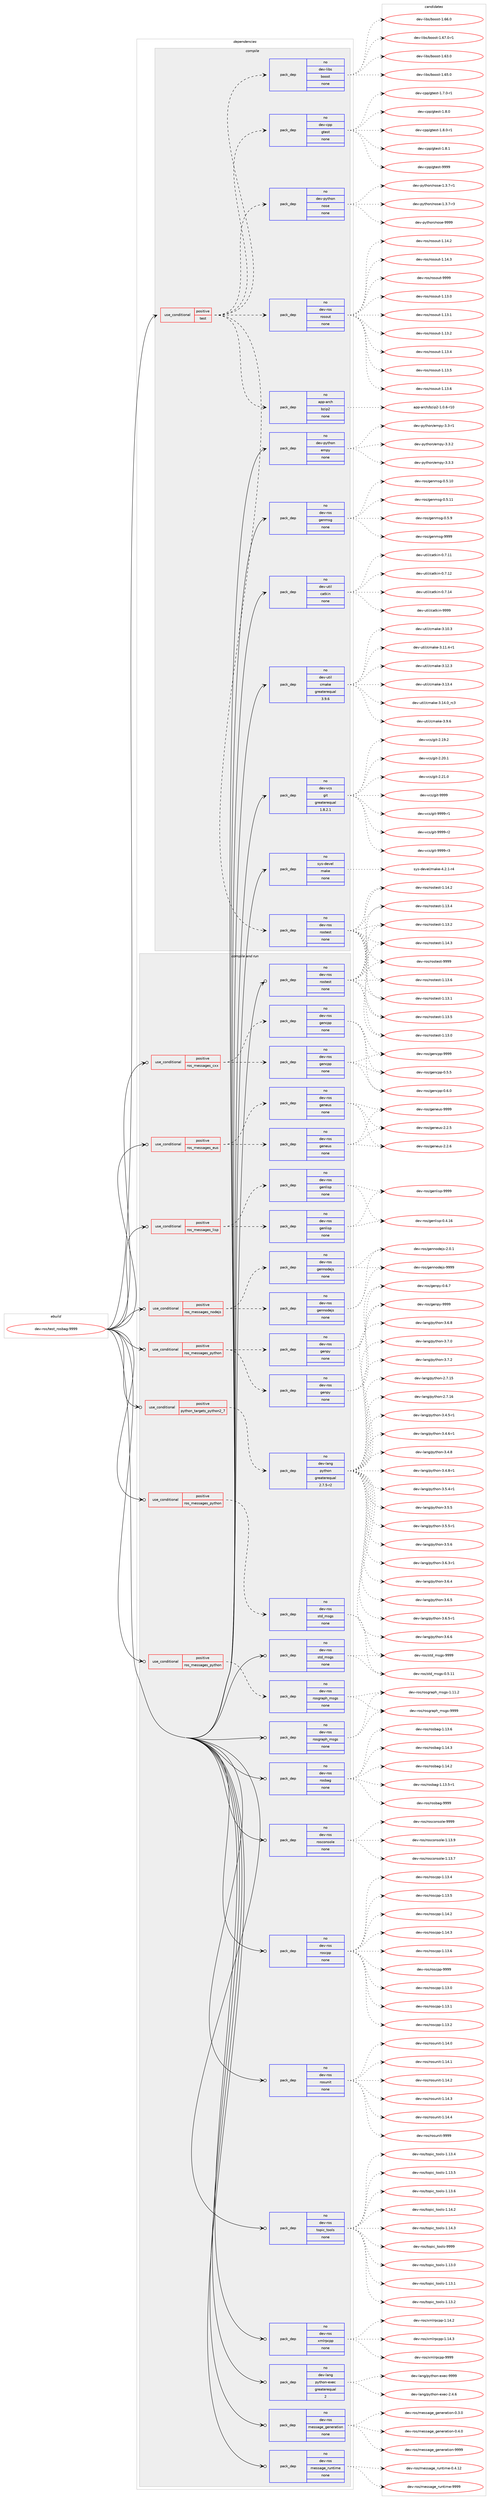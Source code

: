 digraph prolog {

# *************
# Graph options
# *************

newrank=true;
concentrate=true;
compound=true;
graph [rankdir=LR,fontname=Helvetica,fontsize=10,ranksep=1.5];#, ranksep=2.5, nodesep=0.2];
edge  [arrowhead=vee];
node  [fontname=Helvetica,fontsize=10];

# **********
# The ebuild
# **********

subgraph cluster_leftcol {
color=gray;
rank=same;
label=<<i>ebuild</i>>;
id [label="dev-ros/test_rosbag-9999", color=red, width=4, href="../dev-ros/test_rosbag-9999.svg"];
}

# ****************
# The dependencies
# ****************

subgraph cluster_midcol {
color=gray;
label=<<i>dependencies</i>>;
subgraph cluster_compile {
fillcolor="#eeeeee";
style=filled;
label=<<i>compile</i>>;
subgraph cond390957 {
dependency1472485 [label=<<TABLE BORDER="0" CELLBORDER="1" CELLSPACING="0" CELLPADDING="4"><TR><TD ROWSPAN="3" CELLPADDING="10">use_conditional</TD></TR><TR><TD>positive</TD></TR><TR><TD>test</TD></TR></TABLE>>, shape=none, color=red];
subgraph pack1058138 {
dependency1472486 [label=<<TABLE BORDER="0" CELLBORDER="1" CELLSPACING="0" CELLPADDING="4" WIDTH="220"><TR><TD ROWSPAN="6" CELLPADDING="30">pack_dep</TD></TR><TR><TD WIDTH="110">no</TD></TR><TR><TD>dev-libs</TD></TR><TR><TD>boost</TD></TR><TR><TD>none</TD></TR><TR><TD></TD></TR></TABLE>>, shape=none, color=blue];
}
dependency1472485:e -> dependency1472486:w [weight=20,style="dashed",arrowhead="vee"];
subgraph pack1058139 {
dependency1472487 [label=<<TABLE BORDER="0" CELLBORDER="1" CELLSPACING="0" CELLPADDING="4" WIDTH="220"><TR><TD ROWSPAN="6" CELLPADDING="30">pack_dep</TD></TR><TR><TD WIDTH="110">no</TD></TR><TR><TD>app-arch</TD></TR><TR><TD>bzip2</TD></TR><TR><TD>none</TD></TR><TR><TD></TD></TR></TABLE>>, shape=none, color=blue];
}
dependency1472485:e -> dependency1472487:w [weight=20,style="dashed",arrowhead="vee"];
subgraph pack1058140 {
dependency1472488 [label=<<TABLE BORDER="0" CELLBORDER="1" CELLSPACING="0" CELLPADDING="4" WIDTH="220"><TR><TD ROWSPAN="6" CELLPADDING="30">pack_dep</TD></TR><TR><TD WIDTH="110">no</TD></TR><TR><TD>dev-ros</TD></TR><TR><TD>rosout</TD></TR><TR><TD>none</TD></TR><TR><TD></TD></TR></TABLE>>, shape=none, color=blue];
}
dependency1472485:e -> dependency1472488:w [weight=20,style="dashed",arrowhead="vee"];
subgraph pack1058141 {
dependency1472489 [label=<<TABLE BORDER="0" CELLBORDER="1" CELLSPACING="0" CELLPADDING="4" WIDTH="220"><TR><TD ROWSPAN="6" CELLPADDING="30">pack_dep</TD></TR><TR><TD WIDTH="110">no</TD></TR><TR><TD>dev-python</TD></TR><TR><TD>nose</TD></TR><TR><TD>none</TD></TR><TR><TD></TD></TR></TABLE>>, shape=none, color=blue];
}
dependency1472485:e -> dependency1472489:w [weight=20,style="dashed",arrowhead="vee"];
subgraph pack1058142 {
dependency1472490 [label=<<TABLE BORDER="0" CELLBORDER="1" CELLSPACING="0" CELLPADDING="4" WIDTH="220"><TR><TD ROWSPAN="6" CELLPADDING="30">pack_dep</TD></TR><TR><TD WIDTH="110">no</TD></TR><TR><TD>dev-ros</TD></TR><TR><TD>rostest</TD></TR><TR><TD>none</TD></TR><TR><TD></TD></TR></TABLE>>, shape=none, color=blue];
}
dependency1472485:e -> dependency1472490:w [weight=20,style="dashed",arrowhead="vee"];
subgraph pack1058143 {
dependency1472491 [label=<<TABLE BORDER="0" CELLBORDER="1" CELLSPACING="0" CELLPADDING="4" WIDTH="220"><TR><TD ROWSPAN="6" CELLPADDING="30">pack_dep</TD></TR><TR><TD WIDTH="110">no</TD></TR><TR><TD>dev-cpp</TD></TR><TR><TD>gtest</TD></TR><TR><TD>none</TD></TR><TR><TD></TD></TR></TABLE>>, shape=none, color=blue];
}
dependency1472485:e -> dependency1472491:w [weight=20,style="dashed",arrowhead="vee"];
}
id:e -> dependency1472485:w [weight=20,style="solid",arrowhead="vee"];
subgraph pack1058144 {
dependency1472492 [label=<<TABLE BORDER="0" CELLBORDER="1" CELLSPACING="0" CELLPADDING="4" WIDTH="220"><TR><TD ROWSPAN="6" CELLPADDING="30">pack_dep</TD></TR><TR><TD WIDTH="110">no</TD></TR><TR><TD>dev-python</TD></TR><TR><TD>empy</TD></TR><TR><TD>none</TD></TR><TR><TD></TD></TR></TABLE>>, shape=none, color=blue];
}
id:e -> dependency1472492:w [weight=20,style="solid",arrowhead="vee"];
subgraph pack1058145 {
dependency1472493 [label=<<TABLE BORDER="0" CELLBORDER="1" CELLSPACING="0" CELLPADDING="4" WIDTH="220"><TR><TD ROWSPAN="6" CELLPADDING="30">pack_dep</TD></TR><TR><TD WIDTH="110">no</TD></TR><TR><TD>dev-ros</TD></TR><TR><TD>genmsg</TD></TR><TR><TD>none</TD></TR><TR><TD></TD></TR></TABLE>>, shape=none, color=blue];
}
id:e -> dependency1472493:w [weight=20,style="solid",arrowhead="vee"];
subgraph pack1058146 {
dependency1472494 [label=<<TABLE BORDER="0" CELLBORDER="1" CELLSPACING="0" CELLPADDING="4" WIDTH="220"><TR><TD ROWSPAN="6" CELLPADDING="30">pack_dep</TD></TR><TR><TD WIDTH="110">no</TD></TR><TR><TD>dev-util</TD></TR><TR><TD>catkin</TD></TR><TR><TD>none</TD></TR><TR><TD></TD></TR></TABLE>>, shape=none, color=blue];
}
id:e -> dependency1472494:w [weight=20,style="solid",arrowhead="vee"];
subgraph pack1058147 {
dependency1472495 [label=<<TABLE BORDER="0" CELLBORDER="1" CELLSPACING="0" CELLPADDING="4" WIDTH="220"><TR><TD ROWSPAN="6" CELLPADDING="30">pack_dep</TD></TR><TR><TD WIDTH="110">no</TD></TR><TR><TD>dev-util</TD></TR><TR><TD>cmake</TD></TR><TR><TD>greaterequal</TD></TR><TR><TD>3.9.6</TD></TR></TABLE>>, shape=none, color=blue];
}
id:e -> dependency1472495:w [weight=20,style="solid",arrowhead="vee"];
subgraph pack1058148 {
dependency1472496 [label=<<TABLE BORDER="0" CELLBORDER="1" CELLSPACING="0" CELLPADDING="4" WIDTH="220"><TR><TD ROWSPAN="6" CELLPADDING="30">pack_dep</TD></TR><TR><TD WIDTH="110">no</TD></TR><TR><TD>dev-vcs</TD></TR><TR><TD>git</TD></TR><TR><TD>greaterequal</TD></TR><TR><TD>1.8.2.1</TD></TR></TABLE>>, shape=none, color=blue];
}
id:e -> dependency1472496:w [weight=20,style="solid",arrowhead="vee"];
subgraph pack1058149 {
dependency1472497 [label=<<TABLE BORDER="0" CELLBORDER="1" CELLSPACING="0" CELLPADDING="4" WIDTH="220"><TR><TD ROWSPAN="6" CELLPADDING="30">pack_dep</TD></TR><TR><TD WIDTH="110">no</TD></TR><TR><TD>sys-devel</TD></TR><TR><TD>make</TD></TR><TR><TD>none</TD></TR><TR><TD></TD></TR></TABLE>>, shape=none, color=blue];
}
id:e -> dependency1472497:w [weight=20,style="solid",arrowhead="vee"];
}
subgraph cluster_compileandrun {
fillcolor="#eeeeee";
style=filled;
label=<<i>compile and run</i>>;
subgraph cond390958 {
dependency1472498 [label=<<TABLE BORDER="0" CELLBORDER="1" CELLSPACING="0" CELLPADDING="4"><TR><TD ROWSPAN="3" CELLPADDING="10">use_conditional</TD></TR><TR><TD>positive</TD></TR><TR><TD>python_targets_python2_7</TD></TR></TABLE>>, shape=none, color=red];
subgraph pack1058150 {
dependency1472499 [label=<<TABLE BORDER="0" CELLBORDER="1" CELLSPACING="0" CELLPADDING="4" WIDTH="220"><TR><TD ROWSPAN="6" CELLPADDING="30">pack_dep</TD></TR><TR><TD WIDTH="110">no</TD></TR><TR><TD>dev-lang</TD></TR><TR><TD>python</TD></TR><TR><TD>greaterequal</TD></TR><TR><TD>2.7.5-r2</TD></TR></TABLE>>, shape=none, color=blue];
}
dependency1472498:e -> dependency1472499:w [weight=20,style="dashed",arrowhead="vee"];
}
id:e -> dependency1472498:w [weight=20,style="solid",arrowhead="odotvee"];
subgraph cond390959 {
dependency1472500 [label=<<TABLE BORDER="0" CELLBORDER="1" CELLSPACING="0" CELLPADDING="4"><TR><TD ROWSPAN="3" CELLPADDING="10">use_conditional</TD></TR><TR><TD>positive</TD></TR><TR><TD>ros_messages_cxx</TD></TR></TABLE>>, shape=none, color=red];
subgraph pack1058151 {
dependency1472501 [label=<<TABLE BORDER="0" CELLBORDER="1" CELLSPACING="0" CELLPADDING="4" WIDTH="220"><TR><TD ROWSPAN="6" CELLPADDING="30">pack_dep</TD></TR><TR><TD WIDTH="110">no</TD></TR><TR><TD>dev-ros</TD></TR><TR><TD>gencpp</TD></TR><TR><TD>none</TD></TR><TR><TD></TD></TR></TABLE>>, shape=none, color=blue];
}
dependency1472500:e -> dependency1472501:w [weight=20,style="dashed",arrowhead="vee"];
subgraph pack1058152 {
dependency1472502 [label=<<TABLE BORDER="0" CELLBORDER="1" CELLSPACING="0" CELLPADDING="4" WIDTH="220"><TR><TD ROWSPAN="6" CELLPADDING="30">pack_dep</TD></TR><TR><TD WIDTH="110">no</TD></TR><TR><TD>dev-ros</TD></TR><TR><TD>gencpp</TD></TR><TR><TD>none</TD></TR><TR><TD></TD></TR></TABLE>>, shape=none, color=blue];
}
dependency1472500:e -> dependency1472502:w [weight=20,style="dashed",arrowhead="vee"];
}
id:e -> dependency1472500:w [weight=20,style="solid",arrowhead="odotvee"];
subgraph cond390960 {
dependency1472503 [label=<<TABLE BORDER="0" CELLBORDER="1" CELLSPACING="0" CELLPADDING="4"><TR><TD ROWSPAN="3" CELLPADDING="10">use_conditional</TD></TR><TR><TD>positive</TD></TR><TR><TD>ros_messages_eus</TD></TR></TABLE>>, shape=none, color=red];
subgraph pack1058153 {
dependency1472504 [label=<<TABLE BORDER="0" CELLBORDER="1" CELLSPACING="0" CELLPADDING="4" WIDTH="220"><TR><TD ROWSPAN="6" CELLPADDING="30">pack_dep</TD></TR><TR><TD WIDTH="110">no</TD></TR><TR><TD>dev-ros</TD></TR><TR><TD>geneus</TD></TR><TR><TD>none</TD></TR><TR><TD></TD></TR></TABLE>>, shape=none, color=blue];
}
dependency1472503:e -> dependency1472504:w [weight=20,style="dashed",arrowhead="vee"];
subgraph pack1058154 {
dependency1472505 [label=<<TABLE BORDER="0" CELLBORDER="1" CELLSPACING="0" CELLPADDING="4" WIDTH="220"><TR><TD ROWSPAN="6" CELLPADDING="30">pack_dep</TD></TR><TR><TD WIDTH="110">no</TD></TR><TR><TD>dev-ros</TD></TR><TR><TD>geneus</TD></TR><TR><TD>none</TD></TR><TR><TD></TD></TR></TABLE>>, shape=none, color=blue];
}
dependency1472503:e -> dependency1472505:w [weight=20,style="dashed",arrowhead="vee"];
}
id:e -> dependency1472503:w [weight=20,style="solid",arrowhead="odotvee"];
subgraph cond390961 {
dependency1472506 [label=<<TABLE BORDER="0" CELLBORDER="1" CELLSPACING="0" CELLPADDING="4"><TR><TD ROWSPAN="3" CELLPADDING="10">use_conditional</TD></TR><TR><TD>positive</TD></TR><TR><TD>ros_messages_lisp</TD></TR></TABLE>>, shape=none, color=red];
subgraph pack1058155 {
dependency1472507 [label=<<TABLE BORDER="0" CELLBORDER="1" CELLSPACING="0" CELLPADDING="4" WIDTH="220"><TR><TD ROWSPAN="6" CELLPADDING="30">pack_dep</TD></TR><TR><TD WIDTH="110">no</TD></TR><TR><TD>dev-ros</TD></TR><TR><TD>genlisp</TD></TR><TR><TD>none</TD></TR><TR><TD></TD></TR></TABLE>>, shape=none, color=blue];
}
dependency1472506:e -> dependency1472507:w [weight=20,style="dashed",arrowhead="vee"];
subgraph pack1058156 {
dependency1472508 [label=<<TABLE BORDER="0" CELLBORDER="1" CELLSPACING="0" CELLPADDING="4" WIDTH="220"><TR><TD ROWSPAN="6" CELLPADDING="30">pack_dep</TD></TR><TR><TD WIDTH="110">no</TD></TR><TR><TD>dev-ros</TD></TR><TR><TD>genlisp</TD></TR><TR><TD>none</TD></TR><TR><TD></TD></TR></TABLE>>, shape=none, color=blue];
}
dependency1472506:e -> dependency1472508:w [weight=20,style="dashed",arrowhead="vee"];
}
id:e -> dependency1472506:w [weight=20,style="solid",arrowhead="odotvee"];
subgraph cond390962 {
dependency1472509 [label=<<TABLE BORDER="0" CELLBORDER="1" CELLSPACING="0" CELLPADDING="4"><TR><TD ROWSPAN="3" CELLPADDING="10">use_conditional</TD></TR><TR><TD>positive</TD></TR><TR><TD>ros_messages_nodejs</TD></TR></TABLE>>, shape=none, color=red];
subgraph pack1058157 {
dependency1472510 [label=<<TABLE BORDER="0" CELLBORDER="1" CELLSPACING="0" CELLPADDING="4" WIDTH="220"><TR><TD ROWSPAN="6" CELLPADDING="30">pack_dep</TD></TR><TR><TD WIDTH="110">no</TD></TR><TR><TD>dev-ros</TD></TR><TR><TD>gennodejs</TD></TR><TR><TD>none</TD></TR><TR><TD></TD></TR></TABLE>>, shape=none, color=blue];
}
dependency1472509:e -> dependency1472510:w [weight=20,style="dashed",arrowhead="vee"];
subgraph pack1058158 {
dependency1472511 [label=<<TABLE BORDER="0" CELLBORDER="1" CELLSPACING="0" CELLPADDING="4" WIDTH="220"><TR><TD ROWSPAN="6" CELLPADDING="30">pack_dep</TD></TR><TR><TD WIDTH="110">no</TD></TR><TR><TD>dev-ros</TD></TR><TR><TD>gennodejs</TD></TR><TR><TD>none</TD></TR><TR><TD></TD></TR></TABLE>>, shape=none, color=blue];
}
dependency1472509:e -> dependency1472511:w [weight=20,style="dashed",arrowhead="vee"];
}
id:e -> dependency1472509:w [weight=20,style="solid",arrowhead="odotvee"];
subgraph cond390963 {
dependency1472512 [label=<<TABLE BORDER="0" CELLBORDER="1" CELLSPACING="0" CELLPADDING="4"><TR><TD ROWSPAN="3" CELLPADDING="10">use_conditional</TD></TR><TR><TD>positive</TD></TR><TR><TD>ros_messages_python</TD></TR></TABLE>>, shape=none, color=red];
subgraph pack1058159 {
dependency1472513 [label=<<TABLE BORDER="0" CELLBORDER="1" CELLSPACING="0" CELLPADDING="4" WIDTH="220"><TR><TD ROWSPAN="6" CELLPADDING="30">pack_dep</TD></TR><TR><TD WIDTH="110">no</TD></TR><TR><TD>dev-ros</TD></TR><TR><TD>genpy</TD></TR><TR><TD>none</TD></TR><TR><TD></TD></TR></TABLE>>, shape=none, color=blue];
}
dependency1472512:e -> dependency1472513:w [weight=20,style="dashed",arrowhead="vee"];
subgraph pack1058160 {
dependency1472514 [label=<<TABLE BORDER="0" CELLBORDER="1" CELLSPACING="0" CELLPADDING="4" WIDTH="220"><TR><TD ROWSPAN="6" CELLPADDING="30">pack_dep</TD></TR><TR><TD WIDTH="110">no</TD></TR><TR><TD>dev-ros</TD></TR><TR><TD>genpy</TD></TR><TR><TD>none</TD></TR><TR><TD></TD></TR></TABLE>>, shape=none, color=blue];
}
dependency1472512:e -> dependency1472514:w [weight=20,style="dashed",arrowhead="vee"];
}
id:e -> dependency1472512:w [weight=20,style="solid",arrowhead="odotvee"];
subgraph cond390964 {
dependency1472515 [label=<<TABLE BORDER="0" CELLBORDER="1" CELLSPACING="0" CELLPADDING="4"><TR><TD ROWSPAN="3" CELLPADDING="10">use_conditional</TD></TR><TR><TD>positive</TD></TR><TR><TD>ros_messages_python</TD></TR></TABLE>>, shape=none, color=red];
subgraph pack1058161 {
dependency1472516 [label=<<TABLE BORDER="0" CELLBORDER="1" CELLSPACING="0" CELLPADDING="4" WIDTH="220"><TR><TD ROWSPAN="6" CELLPADDING="30">pack_dep</TD></TR><TR><TD WIDTH="110">no</TD></TR><TR><TD>dev-ros</TD></TR><TR><TD>rosgraph_msgs</TD></TR><TR><TD>none</TD></TR><TR><TD></TD></TR></TABLE>>, shape=none, color=blue];
}
dependency1472515:e -> dependency1472516:w [weight=20,style="dashed",arrowhead="vee"];
}
id:e -> dependency1472515:w [weight=20,style="solid",arrowhead="odotvee"];
subgraph cond390965 {
dependency1472517 [label=<<TABLE BORDER="0" CELLBORDER="1" CELLSPACING="0" CELLPADDING="4"><TR><TD ROWSPAN="3" CELLPADDING="10">use_conditional</TD></TR><TR><TD>positive</TD></TR><TR><TD>ros_messages_python</TD></TR></TABLE>>, shape=none, color=red];
subgraph pack1058162 {
dependency1472518 [label=<<TABLE BORDER="0" CELLBORDER="1" CELLSPACING="0" CELLPADDING="4" WIDTH="220"><TR><TD ROWSPAN="6" CELLPADDING="30">pack_dep</TD></TR><TR><TD WIDTH="110">no</TD></TR><TR><TD>dev-ros</TD></TR><TR><TD>std_msgs</TD></TR><TR><TD>none</TD></TR><TR><TD></TD></TR></TABLE>>, shape=none, color=blue];
}
dependency1472517:e -> dependency1472518:w [weight=20,style="dashed",arrowhead="vee"];
}
id:e -> dependency1472517:w [weight=20,style="solid",arrowhead="odotvee"];
subgraph pack1058163 {
dependency1472519 [label=<<TABLE BORDER="0" CELLBORDER="1" CELLSPACING="0" CELLPADDING="4" WIDTH="220"><TR><TD ROWSPAN="6" CELLPADDING="30">pack_dep</TD></TR><TR><TD WIDTH="110">no</TD></TR><TR><TD>dev-lang</TD></TR><TR><TD>python-exec</TD></TR><TR><TD>greaterequal</TD></TR><TR><TD>2</TD></TR></TABLE>>, shape=none, color=blue];
}
id:e -> dependency1472519:w [weight=20,style="solid",arrowhead="odotvee"];
subgraph pack1058164 {
dependency1472520 [label=<<TABLE BORDER="0" CELLBORDER="1" CELLSPACING="0" CELLPADDING="4" WIDTH="220"><TR><TD ROWSPAN="6" CELLPADDING="30">pack_dep</TD></TR><TR><TD WIDTH="110">no</TD></TR><TR><TD>dev-ros</TD></TR><TR><TD>message_generation</TD></TR><TR><TD>none</TD></TR><TR><TD></TD></TR></TABLE>>, shape=none, color=blue];
}
id:e -> dependency1472520:w [weight=20,style="solid",arrowhead="odotvee"];
subgraph pack1058165 {
dependency1472521 [label=<<TABLE BORDER="0" CELLBORDER="1" CELLSPACING="0" CELLPADDING="4" WIDTH="220"><TR><TD ROWSPAN="6" CELLPADDING="30">pack_dep</TD></TR><TR><TD WIDTH="110">no</TD></TR><TR><TD>dev-ros</TD></TR><TR><TD>message_runtime</TD></TR><TR><TD>none</TD></TR><TR><TD></TD></TR></TABLE>>, shape=none, color=blue];
}
id:e -> dependency1472521:w [weight=20,style="solid",arrowhead="odotvee"];
subgraph pack1058166 {
dependency1472522 [label=<<TABLE BORDER="0" CELLBORDER="1" CELLSPACING="0" CELLPADDING="4" WIDTH="220"><TR><TD ROWSPAN="6" CELLPADDING="30">pack_dep</TD></TR><TR><TD WIDTH="110">no</TD></TR><TR><TD>dev-ros</TD></TR><TR><TD>rosbag</TD></TR><TR><TD>none</TD></TR><TR><TD></TD></TR></TABLE>>, shape=none, color=blue];
}
id:e -> dependency1472522:w [weight=20,style="solid",arrowhead="odotvee"];
subgraph pack1058167 {
dependency1472523 [label=<<TABLE BORDER="0" CELLBORDER="1" CELLSPACING="0" CELLPADDING="4" WIDTH="220"><TR><TD ROWSPAN="6" CELLPADDING="30">pack_dep</TD></TR><TR><TD WIDTH="110">no</TD></TR><TR><TD>dev-ros</TD></TR><TR><TD>rosconsole</TD></TR><TR><TD>none</TD></TR><TR><TD></TD></TR></TABLE>>, shape=none, color=blue];
}
id:e -> dependency1472523:w [weight=20,style="solid",arrowhead="odotvee"];
subgraph pack1058168 {
dependency1472524 [label=<<TABLE BORDER="0" CELLBORDER="1" CELLSPACING="0" CELLPADDING="4" WIDTH="220"><TR><TD ROWSPAN="6" CELLPADDING="30">pack_dep</TD></TR><TR><TD WIDTH="110">no</TD></TR><TR><TD>dev-ros</TD></TR><TR><TD>roscpp</TD></TR><TR><TD>none</TD></TR><TR><TD></TD></TR></TABLE>>, shape=none, color=blue];
}
id:e -> dependency1472524:w [weight=20,style="solid",arrowhead="odotvee"];
subgraph pack1058169 {
dependency1472525 [label=<<TABLE BORDER="0" CELLBORDER="1" CELLSPACING="0" CELLPADDING="4" WIDTH="220"><TR><TD ROWSPAN="6" CELLPADDING="30">pack_dep</TD></TR><TR><TD WIDTH="110">no</TD></TR><TR><TD>dev-ros</TD></TR><TR><TD>rosgraph_msgs</TD></TR><TR><TD>none</TD></TR><TR><TD></TD></TR></TABLE>>, shape=none, color=blue];
}
id:e -> dependency1472525:w [weight=20,style="solid",arrowhead="odotvee"];
subgraph pack1058170 {
dependency1472526 [label=<<TABLE BORDER="0" CELLBORDER="1" CELLSPACING="0" CELLPADDING="4" WIDTH="220"><TR><TD ROWSPAN="6" CELLPADDING="30">pack_dep</TD></TR><TR><TD WIDTH="110">no</TD></TR><TR><TD>dev-ros</TD></TR><TR><TD>rostest</TD></TR><TR><TD>none</TD></TR><TR><TD></TD></TR></TABLE>>, shape=none, color=blue];
}
id:e -> dependency1472526:w [weight=20,style="solid",arrowhead="odotvee"];
subgraph pack1058171 {
dependency1472527 [label=<<TABLE BORDER="0" CELLBORDER="1" CELLSPACING="0" CELLPADDING="4" WIDTH="220"><TR><TD ROWSPAN="6" CELLPADDING="30">pack_dep</TD></TR><TR><TD WIDTH="110">no</TD></TR><TR><TD>dev-ros</TD></TR><TR><TD>rosunit</TD></TR><TR><TD>none</TD></TR><TR><TD></TD></TR></TABLE>>, shape=none, color=blue];
}
id:e -> dependency1472527:w [weight=20,style="solid",arrowhead="odotvee"];
subgraph pack1058172 {
dependency1472528 [label=<<TABLE BORDER="0" CELLBORDER="1" CELLSPACING="0" CELLPADDING="4" WIDTH="220"><TR><TD ROWSPAN="6" CELLPADDING="30">pack_dep</TD></TR><TR><TD WIDTH="110">no</TD></TR><TR><TD>dev-ros</TD></TR><TR><TD>std_msgs</TD></TR><TR><TD>none</TD></TR><TR><TD></TD></TR></TABLE>>, shape=none, color=blue];
}
id:e -> dependency1472528:w [weight=20,style="solid",arrowhead="odotvee"];
subgraph pack1058173 {
dependency1472529 [label=<<TABLE BORDER="0" CELLBORDER="1" CELLSPACING="0" CELLPADDING="4" WIDTH="220"><TR><TD ROWSPAN="6" CELLPADDING="30">pack_dep</TD></TR><TR><TD WIDTH="110">no</TD></TR><TR><TD>dev-ros</TD></TR><TR><TD>topic_tools</TD></TR><TR><TD>none</TD></TR><TR><TD></TD></TR></TABLE>>, shape=none, color=blue];
}
id:e -> dependency1472529:w [weight=20,style="solid",arrowhead="odotvee"];
subgraph pack1058174 {
dependency1472530 [label=<<TABLE BORDER="0" CELLBORDER="1" CELLSPACING="0" CELLPADDING="4" WIDTH="220"><TR><TD ROWSPAN="6" CELLPADDING="30">pack_dep</TD></TR><TR><TD WIDTH="110">no</TD></TR><TR><TD>dev-ros</TD></TR><TR><TD>xmlrpcpp</TD></TR><TR><TD>none</TD></TR><TR><TD></TD></TR></TABLE>>, shape=none, color=blue];
}
id:e -> dependency1472530:w [weight=20,style="solid",arrowhead="odotvee"];
}
subgraph cluster_run {
fillcolor="#eeeeee";
style=filled;
label=<<i>run</i>>;
}
}

# **************
# The candidates
# **************

subgraph cluster_choices {
rank=same;
color=gray;
label=<<i>candidates</i>>;

subgraph choice1058138 {
color=black;
nodesep=1;
choice1001011184510810598115479811111111511645494654514648 [label="dev-libs/boost-1.63.0", color=red, width=4,href="../dev-libs/boost-1.63.0.svg"];
choice1001011184510810598115479811111111511645494654534648 [label="dev-libs/boost-1.65.0", color=red, width=4,href="../dev-libs/boost-1.65.0.svg"];
choice1001011184510810598115479811111111511645494654544648 [label="dev-libs/boost-1.66.0", color=red, width=4,href="../dev-libs/boost-1.66.0.svg"];
choice10010111845108105981154798111111115116454946545546484511449 [label="dev-libs/boost-1.67.0-r1", color=red, width=4,href="../dev-libs/boost-1.67.0-r1.svg"];
dependency1472486:e -> choice1001011184510810598115479811111111511645494654514648:w [style=dotted,weight="100"];
dependency1472486:e -> choice1001011184510810598115479811111111511645494654534648:w [style=dotted,weight="100"];
dependency1472486:e -> choice1001011184510810598115479811111111511645494654544648:w [style=dotted,weight="100"];
dependency1472486:e -> choice10010111845108105981154798111111115116454946545546484511449:w [style=dotted,weight="100"];
}
subgraph choice1058139 {
color=black;
nodesep=1;
choice97112112459711499104479812210511250454946484654451144948 [label="app-arch/bzip2-1.0.6-r10", color=red, width=4,href="../app-arch/bzip2-1.0.6-r10.svg"];
dependency1472487:e -> choice97112112459711499104479812210511250454946484654451144948:w [style=dotted,weight="100"];
}
subgraph choice1058140 {
color=black;
nodesep=1;
choice100101118451141111154711411111511111711645494649514648 [label="dev-ros/rosout-1.13.0", color=red, width=4,href="../dev-ros/rosout-1.13.0.svg"];
choice100101118451141111154711411111511111711645494649514649 [label="dev-ros/rosout-1.13.1", color=red, width=4,href="../dev-ros/rosout-1.13.1.svg"];
choice100101118451141111154711411111511111711645494649514650 [label="dev-ros/rosout-1.13.2", color=red, width=4,href="../dev-ros/rosout-1.13.2.svg"];
choice100101118451141111154711411111511111711645494649514652 [label="dev-ros/rosout-1.13.4", color=red, width=4,href="../dev-ros/rosout-1.13.4.svg"];
choice100101118451141111154711411111511111711645494649514653 [label="dev-ros/rosout-1.13.5", color=red, width=4,href="../dev-ros/rosout-1.13.5.svg"];
choice100101118451141111154711411111511111711645494649514654 [label="dev-ros/rosout-1.13.6", color=red, width=4,href="../dev-ros/rosout-1.13.6.svg"];
choice100101118451141111154711411111511111711645494649524650 [label="dev-ros/rosout-1.14.2", color=red, width=4,href="../dev-ros/rosout-1.14.2.svg"];
choice100101118451141111154711411111511111711645494649524651 [label="dev-ros/rosout-1.14.3", color=red, width=4,href="../dev-ros/rosout-1.14.3.svg"];
choice10010111845114111115471141111151111171164557575757 [label="dev-ros/rosout-9999", color=red, width=4,href="../dev-ros/rosout-9999.svg"];
dependency1472488:e -> choice100101118451141111154711411111511111711645494649514648:w [style=dotted,weight="100"];
dependency1472488:e -> choice100101118451141111154711411111511111711645494649514649:w [style=dotted,weight="100"];
dependency1472488:e -> choice100101118451141111154711411111511111711645494649514650:w [style=dotted,weight="100"];
dependency1472488:e -> choice100101118451141111154711411111511111711645494649514652:w [style=dotted,weight="100"];
dependency1472488:e -> choice100101118451141111154711411111511111711645494649514653:w [style=dotted,weight="100"];
dependency1472488:e -> choice100101118451141111154711411111511111711645494649514654:w [style=dotted,weight="100"];
dependency1472488:e -> choice100101118451141111154711411111511111711645494649524650:w [style=dotted,weight="100"];
dependency1472488:e -> choice100101118451141111154711411111511111711645494649524651:w [style=dotted,weight="100"];
dependency1472488:e -> choice10010111845114111115471141111151111171164557575757:w [style=dotted,weight="100"];
}
subgraph choice1058141 {
color=black;
nodesep=1;
choice10010111845112121116104111110471101111151014549465146554511449 [label="dev-python/nose-1.3.7-r1", color=red, width=4,href="../dev-python/nose-1.3.7-r1.svg"];
choice10010111845112121116104111110471101111151014549465146554511451 [label="dev-python/nose-1.3.7-r3", color=red, width=4,href="../dev-python/nose-1.3.7-r3.svg"];
choice10010111845112121116104111110471101111151014557575757 [label="dev-python/nose-9999", color=red, width=4,href="../dev-python/nose-9999.svg"];
dependency1472489:e -> choice10010111845112121116104111110471101111151014549465146554511449:w [style=dotted,weight="100"];
dependency1472489:e -> choice10010111845112121116104111110471101111151014549465146554511451:w [style=dotted,weight="100"];
dependency1472489:e -> choice10010111845112121116104111110471101111151014557575757:w [style=dotted,weight="100"];
}
subgraph choice1058142 {
color=black;
nodesep=1;
choice100101118451141111154711411111511610111511645494649514648 [label="dev-ros/rostest-1.13.0", color=red, width=4,href="../dev-ros/rostest-1.13.0.svg"];
choice100101118451141111154711411111511610111511645494649514649 [label="dev-ros/rostest-1.13.1", color=red, width=4,href="../dev-ros/rostest-1.13.1.svg"];
choice100101118451141111154711411111511610111511645494649514650 [label="dev-ros/rostest-1.13.2", color=red, width=4,href="../dev-ros/rostest-1.13.2.svg"];
choice100101118451141111154711411111511610111511645494649514652 [label="dev-ros/rostest-1.13.4", color=red, width=4,href="../dev-ros/rostest-1.13.4.svg"];
choice100101118451141111154711411111511610111511645494649514653 [label="dev-ros/rostest-1.13.5", color=red, width=4,href="../dev-ros/rostest-1.13.5.svg"];
choice100101118451141111154711411111511610111511645494649514654 [label="dev-ros/rostest-1.13.6", color=red, width=4,href="../dev-ros/rostest-1.13.6.svg"];
choice100101118451141111154711411111511610111511645494649524650 [label="dev-ros/rostest-1.14.2", color=red, width=4,href="../dev-ros/rostest-1.14.2.svg"];
choice100101118451141111154711411111511610111511645494649524651 [label="dev-ros/rostest-1.14.3", color=red, width=4,href="../dev-ros/rostest-1.14.3.svg"];
choice10010111845114111115471141111151161011151164557575757 [label="dev-ros/rostest-9999", color=red, width=4,href="../dev-ros/rostest-9999.svg"];
dependency1472490:e -> choice100101118451141111154711411111511610111511645494649514648:w [style=dotted,weight="100"];
dependency1472490:e -> choice100101118451141111154711411111511610111511645494649514649:w [style=dotted,weight="100"];
dependency1472490:e -> choice100101118451141111154711411111511610111511645494649514650:w [style=dotted,weight="100"];
dependency1472490:e -> choice100101118451141111154711411111511610111511645494649514652:w [style=dotted,weight="100"];
dependency1472490:e -> choice100101118451141111154711411111511610111511645494649514653:w [style=dotted,weight="100"];
dependency1472490:e -> choice100101118451141111154711411111511610111511645494649514654:w [style=dotted,weight="100"];
dependency1472490:e -> choice100101118451141111154711411111511610111511645494649524650:w [style=dotted,weight="100"];
dependency1472490:e -> choice100101118451141111154711411111511610111511645494649524651:w [style=dotted,weight="100"];
dependency1472490:e -> choice10010111845114111115471141111151161011151164557575757:w [style=dotted,weight="100"];
}
subgraph choice1058143 {
color=black;
nodesep=1;
choice1001011184599112112471031161011151164549465546484511449 [label="dev-cpp/gtest-1.7.0-r1", color=red, width=4,href="../dev-cpp/gtest-1.7.0-r1.svg"];
choice100101118459911211247103116101115116454946564648 [label="dev-cpp/gtest-1.8.0", color=red, width=4,href="../dev-cpp/gtest-1.8.0.svg"];
choice1001011184599112112471031161011151164549465646484511449 [label="dev-cpp/gtest-1.8.0-r1", color=red, width=4,href="../dev-cpp/gtest-1.8.0-r1.svg"];
choice100101118459911211247103116101115116454946564649 [label="dev-cpp/gtest-1.8.1", color=red, width=4,href="../dev-cpp/gtest-1.8.1.svg"];
choice1001011184599112112471031161011151164557575757 [label="dev-cpp/gtest-9999", color=red, width=4,href="../dev-cpp/gtest-9999.svg"];
dependency1472491:e -> choice1001011184599112112471031161011151164549465546484511449:w [style=dotted,weight="100"];
dependency1472491:e -> choice100101118459911211247103116101115116454946564648:w [style=dotted,weight="100"];
dependency1472491:e -> choice1001011184599112112471031161011151164549465646484511449:w [style=dotted,weight="100"];
dependency1472491:e -> choice100101118459911211247103116101115116454946564649:w [style=dotted,weight="100"];
dependency1472491:e -> choice1001011184599112112471031161011151164557575757:w [style=dotted,weight="100"];
}
subgraph choice1058144 {
color=black;
nodesep=1;
choice1001011184511212111610411111047101109112121455146514511449 [label="dev-python/empy-3.3-r1", color=red, width=4,href="../dev-python/empy-3.3-r1.svg"];
choice1001011184511212111610411111047101109112121455146514650 [label="dev-python/empy-3.3.2", color=red, width=4,href="../dev-python/empy-3.3.2.svg"];
choice1001011184511212111610411111047101109112121455146514651 [label="dev-python/empy-3.3.3", color=red, width=4,href="../dev-python/empy-3.3.3.svg"];
dependency1472492:e -> choice1001011184511212111610411111047101109112121455146514511449:w [style=dotted,weight="100"];
dependency1472492:e -> choice1001011184511212111610411111047101109112121455146514650:w [style=dotted,weight="100"];
dependency1472492:e -> choice1001011184511212111610411111047101109112121455146514651:w [style=dotted,weight="100"];
}
subgraph choice1058145 {
color=black;
nodesep=1;
choice100101118451141111154710310111010911510345484653464948 [label="dev-ros/genmsg-0.5.10", color=red, width=4,href="../dev-ros/genmsg-0.5.10.svg"];
choice100101118451141111154710310111010911510345484653464949 [label="dev-ros/genmsg-0.5.11", color=red, width=4,href="../dev-ros/genmsg-0.5.11.svg"];
choice1001011184511411111547103101110109115103454846534657 [label="dev-ros/genmsg-0.5.9", color=red, width=4,href="../dev-ros/genmsg-0.5.9.svg"];
choice10010111845114111115471031011101091151034557575757 [label="dev-ros/genmsg-9999", color=red, width=4,href="../dev-ros/genmsg-9999.svg"];
dependency1472493:e -> choice100101118451141111154710310111010911510345484653464948:w [style=dotted,weight="100"];
dependency1472493:e -> choice100101118451141111154710310111010911510345484653464949:w [style=dotted,weight="100"];
dependency1472493:e -> choice1001011184511411111547103101110109115103454846534657:w [style=dotted,weight="100"];
dependency1472493:e -> choice10010111845114111115471031011101091151034557575757:w [style=dotted,weight="100"];
}
subgraph choice1058146 {
color=black;
nodesep=1;
choice1001011184511711610510847999711610710511045484655464949 [label="dev-util/catkin-0.7.11", color=red, width=4,href="../dev-util/catkin-0.7.11.svg"];
choice1001011184511711610510847999711610710511045484655464950 [label="dev-util/catkin-0.7.12", color=red, width=4,href="../dev-util/catkin-0.7.12.svg"];
choice1001011184511711610510847999711610710511045484655464952 [label="dev-util/catkin-0.7.14", color=red, width=4,href="../dev-util/catkin-0.7.14.svg"];
choice100101118451171161051084799971161071051104557575757 [label="dev-util/catkin-9999", color=red, width=4,href="../dev-util/catkin-9999.svg"];
dependency1472494:e -> choice1001011184511711610510847999711610710511045484655464949:w [style=dotted,weight="100"];
dependency1472494:e -> choice1001011184511711610510847999711610710511045484655464950:w [style=dotted,weight="100"];
dependency1472494:e -> choice1001011184511711610510847999711610710511045484655464952:w [style=dotted,weight="100"];
dependency1472494:e -> choice100101118451171161051084799971161071051104557575757:w [style=dotted,weight="100"];
}
subgraph choice1058147 {
color=black;
nodesep=1;
choice1001011184511711610510847991099710710145514649484651 [label="dev-util/cmake-3.10.3", color=red, width=4,href="../dev-util/cmake-3.10.3.svg"];
choice10010111845117116105108479910997107101455146494946524511449 [label="dev-util/cmake-3.11.4-r1", color=red, width=4,href="../dev-util/cmake-3.11.4-r1.svg"];
choice1001011184511711610510847991099710710145514649504651 [label="dev-util/cmake-3.12.3", color=red, width=4,href="../dev-util/cmake-3.12.3.svg"];
choice1001011184511711610510847991099710710145514649514652 [label="dev-util/cmake-3.13.4", color=red, width=4,href="../dev-util/cmake-3.13.4.svg"];
choice1001011184511711610510847991099710710145514649524648951149951 [label="dev-util/cmake-3.14.0_rc3", color=red, width=4,href="../dev-util/cmake-3.14.0_rc3.svg"];
choice10010111845117116105108479910997107101455146574654 [label="dev-util/cmake-3.9.6", color=red, width=4,href="../dev-util/cmake-3.9.6.svg"];
dependency1472495:e -> choice1001011184511711610510847991099710710145514649484651:w [style=dotted,weight="100"];
dependency1472495:e -> choice10010111845117116105108479910997107101455146494946524511449:w [style=dotted,weight="100"];
dependency1472495:e -> choice1001011184511711610510847991099710710145514649504651:w [style=dotted,weight="100"];
dependency1472495:e -> choice1001011184511711610510847991099710710145514649514652:w [style=dotted,weight="100"];
dependency1472495:e -> choice1001011184511711610510847991099710710145514649524648951149951:w [style=dotted,weight="100"];
dependency1472495:e -> choice10010111845117116105108479910997107101455146574654:w [style=dotted,weight="100"];
}
subgraph choice1058148 {
color=black;
nodesep=1;
choice10010111845118991154710310511645504649574650 [label="dev-vcs/git-2.19.2", color=red, width=4,href="../dev-vcs/git-2.19.2.svg"];
choice10010111845118991154710310511645504650484649 [label="dev-vcs/git-2.20.1", color=red, width=4,href="../dev-vcs/git-2.20.1.svg"];
choice10010111845118991154710310511645504650494648 [label="dev-vcs/git-2.21.0", color=red, width=4,href="../dev-vcs/git-2.21.0.svg"];
choice1001011184511899115471031051164557575757 [label="dev-vcs/git-9999", color=red, width=4,href="../dev-vcs/git-9999.svg"];
choice10010111845118991154710310511645575757574511449 [label="dev-vcs/git-9999-r1", color=red, width=4,href="../dev-vcs/git-9999-r1.svg"];
choice10010111845118991154710310511645575757574511450 [label="dev-vcs/git-9999-r2", color=red, width=4,href="../dev-vcs/git-9999-r2.svg"];
choice10010111845118991154710310511645575757574511451 [label="dev-vcs/git-9999-r3", color=red, width=4,href="../dev-vcs/git-9999-r3.svg"];
dependency1472496:e -> choice10010111845118991154710310511645504649574650:w [style=dotted,weight="100"];
dependency1472496:e -> choice10010111845118991154710310511645504650484649:w [style=dotted,weight="100"];
dependency1472496:e -> choice10010111845118991154710310511645504650494648:w [style=dotted,weight="100"];
dependency1472496:e -> choice1001011184511899115471031051164557575757:w [style=dotted,weight="100"];
dependency1472496:e -> choice10010111845118991154710310511645575757574511449:w [style=dotted,weight="100"];
dependency1472496:e -> choice10010111845118991154710310511645575757574511450:w [style=dotted,weight="100"];
dependency1472496:e -> choice10010111845118991154710310511645575757574511451:w [style=dotted,weight="100"];
}
subgraph choice1058149 {
color=black;
nodesep=1;
choice1151211154510010111810110847109971071014552465046494511452 [label="sys-devel/make-4.2.1-r4", color=red, width=4,href="../sys-devel/make-4.2.1-r4.svg"];
dependency1472497:e -> choice1151211154510010111810110847109971071014552465046494511452:w [style=dotted,weight="100"];
}
subgraph choice1058150 {
color=black;
nodesep=1;
choice10010111845108971101034711212111610411111045504655464953 [label="dev-lang/python-2.7.15", color=red, width=4,href="../dev-lang/python-2.7.15.svg"];
choice10010111845108971101034711212111610411111045504655464954 [label="dev-lang/python-2.7.16", color=red, width=4,href="../dev-lang/python-2.7.16.svg"];
choice1001011184510897110103471121211161041111104551465246534511449 [label="dev-lang/python-3.4.5-r1", color=red, width=4,href="../dev-lang/python-3.4.5-r1.svg"];
choice1001011184510897110103471121211161041111104551465246544511449 [label="dev-lang/python-3.4.6-r1", color=red, width=4,href="../dev-lang/python-3.4.6-r1.svg"];
choice100101118451089711010347112121116104111110455146524656 [label="dev-lang/python-3.4.8", color=red, width=4,href="../dev-lang/python-3.4.8.svg"];
choice1001011184510897110103471121211161041111104551465246564511449 [label="dev-lang/python-3.4.8-r1", color=red, width=4,href="../dev-lang/python-3.4.8-r1.svg"];
choice1001011184510897110103471121211161041111104551465346524511449 [label="dev-lang/python-3.5.4-r1", color=red, width=4,href="../dev-lang/python-3.5.4-r1.svg"];
choice100101118451089711010347112121116104111110455146534653 [label="dev-lang/python-3.5.5", color=red, width=4,href="../dev-lang/python-3.5.5.svg"];
choice1001011184510897110103471121211161041111104551465346534511449 [label="dev-lang/python-3.5.5-r1", color=red, width=4,href="../dev-lang/python-3.5.5-r1.svg"];
choice100101118451089711010347112121116104111110455146534654 [label="dev-lang/python-3.5.6", color=red, width=4,href="../dev-lang/python-3.5.6.svg"];
choice1001011184510897110103471121211161041111104551465446514511449 [label="dev-lang/python-3.6.3-r1", color=red, width=4,href="../dev-lang/python-3.6.3-r1.svg"];
choice100101118451089711010347112121116104111110455146544652 [label="dev-lang/python-3.6.4", color=red, width=4,href="../dev-lang/python-3.6.4.svg"];
choice100101118451089711010347112121116104111110455146544653 [label="dev-lang/python-3.6.5", color=red, width=4,href="../dev-lang/python-3.6.5.svg"];
choice1001011184510897110103471121211161041111104551465446534511449 [label="dev-lang/python-3.6.5-r1", color=red, width=4,href="../dev-lang/python-3.6.5-r1.svg"];
choice100101118451089711010347112121116104111110455146544654 [label="dev-lang/python-3.6.6", color=red, width=4,href="../dev-lang/python-3.6.6.svg"];
choice100101118451089711010347112121116104111110455146544656 [label="dev-lang/python-3.6.8", color=red, width=4,href="../dev-lang/python-3.6.8.svg"];
choice100101118451089711010347112121116104111110455146554648 [label="dev-lang/python-3.7.0", color=red, width=4,href="../dev-lang/python-3.7.0.svg"];
choice100101118451089711010347112121116104111110455146554650 [label="dev-lang/python-3.7.2", color=red, width=4,href="../dev-lang/python-3.7.2.svg"];
dependency1472499:e -> choice10010111845108971101034711212111610411111045504655464953:w [style=dotted,weight="100"];
dependency1472499:e -> choice10010111845108971101034711212111610411111045504655464954:w [style=dotted,weight="100"];
dependency1472499:e -> choice1001011184510897110103471121211161041111104551465246534511449:w [style=dotted,weight="100"];
dependency1472499:e -> choice1001011184510897110103471121211161041111104551465246544511449:w [style=dotted,weight="100"];
dependency1472499:e -> choice100101118451089711010347112121116104111110455146524656:w [style=dotted,weight="100"];
dependency1472499:e -> choice1001011184510897110103471121211161041111104551465246564511449:w [style=dotted,weight="100"];
dependency1472499:e -> choice1001011184510897110103471121211161041111104551465346524511449:w [style=dotted,weight="100"];
dependency1472499:e -> choice100101118451089711010347112121116104111110455146534653:w [style=dotted,weight="100"];
dependency1472499:e -> choice1001011184510897110103471121211161041111104551465346534511449:w [style=dotted,weight="100"];
dependency1472499:e -> choice100101118451089711010347112121116104111110455146534654:w [style=dotted,weight="100"];
dependency1472499:e -> choice1001011184510897110103471121211161041111104551465446514511449:w [style=dotted,weight="100"];
dependency1472499:e -> choice100101118451089711010347112121116104111110455146544652:w [style=dotted,weight="100"];
dependency1472499:e -> choice100101118451089711010347112121116104111110455146544653:w [style=dotted,weight="100"];
dependency1472499:e -> choice1001011184510897110103471121211161041111104551465446534511449:w [style=dotted,weight="100"];
dependency1472499:e -> choice100101118451089711010347112121116104111110455146544654:w [style=dotted,weight="100"];
dependency1472499:e -> choice100101118451089711010347112121116104111110455146544656:w [style=dotted,weight="100"];
dependency1472499:e -> choice100101118451089711010347112121116104111110455146554648:w [style=dotted,weight="100"];
dependency1472499:e -> choice100101118451089711010347112121116104111110455146554650:w [style=dotted,weight="100"];
}
subgraph choice1058151 {
color=black;
nodesep=1;
choice100101118451141111154710310111099112112454846534653 [label="dev-ros/gencpp-0.5.5", color=red, width=4,href="../dev-ros/gencpp-0.5.5.svg"];
choice100101118451141111154710310111099112112454846544648 [label="dev-ros/gencpp-0.6.0", color=red, width=4,href="../dev-ros/gencpp-0.6.0.svg"];
choice1001011184511411111547103101110991121124557575757 [label="dev-ros/gencpp-9999", color=red, width=4,href="../dev-ros/gencpp-9999.svg"];
dependency1472501:e -> choice100101118451141111154710310111099112112454846534653:w [style=dotted,weight="100"];
dependency1472501:e -> choice100101118451141111154710310111099112112454846544648:w [style=dotted,weight="100"];
dependency1472501:e -> choice1001011184511411111547103101110991121124557575757:w [style=dotted,weight="100"];
}
subgraph choice1058152 {
color=black;
nodesep=1;
choice100101118451141111154710310111099112112454846534653 [label="dev-ros/gencpp-0.5.5", color=red, width=4,href="../dev-ros/gencpp-0.5.5.svg"];
choice100101118451141111154710310111099112112454846544648 [label="dev-ros/gencpp-0.6.0", color=red, width=4,href="../dev-ros/gencpp-0.6.0.svg"];
choice1001011184511411111547103101110991121124557575757 [label="dev-ros/gencpp-9999", color=red, width=4,href="../dev-ros/gencpp-9999.svg"];
dependency1472502:e -> choice100101118451141111154710310111099112112454846534653:w [style=dotted,weight="100"];
dependency1472502:e -> choice100101118451141111154710310111099112112454846544648:w [style=dotted,weight="100"];
dependency1472502:e -> choice1001011184511411111547103101110991121124557575757:w [style=dotted,weight="100"];
}
subgraph choice1058153 {
color=black;
nodesep=1;
choice1001011184511411111547103101110101117115455046504653 [label="dev-ros/geneus-2.2.5", color=red, width=4,href="../dev-ros/geneus-2.2.5.svg"];
choice1001011184511411111547103101110101117115455046504654 [label="dev-ros/geneus-2.2.6", color=red, width=4,href="../dev-ros/geneus-2.2.6.svg"];
choice10010111845114111115471031011101011171154557575757 [label="dev-ros/geneus-9999", color=red, width=4,href="../dev-ros/geneus-9999.svg"];
dependency1472504:e -> choice1001011184511411111547103101110101117115455046504653:w [style=dotted,weight="100"];
dependency1472504:e -> choice1001011184511411111547103101110101117115455046504654:w [style=dotted,weight="100"];
dependency1472504:e -> choice10010111845114111115471031011101011171154557575757:w [style=dotted,weight="100"];
}
subgraph choice1058154 {
color=black;
nodesep=1;
choice1001011184511411111547103101110101117115455046504653 [label="dev-ros/geneus-2.2.5", color=red, width=4,href="../dev-ros/geneus-2.2.5.svg"];
choice1001011184511411111547103101110101117115455046504654 [label="dev-ros/geneus-2.2.6", color=red, width=4,href="../dev-ros/geneus-2.2.6.svg"];
choice10010111845114111115471031011101011171154557575757 [label="dev-ros/geneus-9999", color=red, width=4,href="../dev-ros/geneus-9999.svg"];
dependency1472505:e -> choice1001011184511411111547103101110101117115455046504653:w [style=dotted,weight="100"];
dependency1472505:e -> choice1001011184511411111547103101110101117115455046504654:w [style=dotted,weight="100"];
dependency1472505:e -> choice10010111845114111115471031011101011171154557575757:w [style=dotted,weight="100"];
}
subgraph choice1058155 {
color=black;
nodesep=1;
choice100101118451141111154710310111010810511511245484652464954 [label="dev-ros/genlisp-0.4.16", color=red, width=4,href="../dev-ros/genlisp-0.4.16.svg"];
choice10010111845114111115471031011101081051151124557575757 [label="dev-ros/genlisp-9999", color=red, width=4,href="../dev-ros/genlisp-9999.svg"];
dependency1472507:e -> choice100101118451141111154710310111010810511511245484652464954:w [style=dotted,weight="100"];
dependency1472507:e -> choice10010111845114111115471031011101081051151124557575757:w [style=dotted,weight="100"];
}
subgraph choice1058156 {
color=black;
nodesep=1;
choice100101118451141111154710310111010810511511245484652464954 [label="dev-ros/genlisp-0.4.16", color=red, width=4,href="../dev-ros/genlisp-0.4.16.svg"];
choice10010111845114111115471031011101081051151124557575757 [label="dev-ros/genlisp-9999", color=red, width=4,href="../dev-ros/genlisp-9999.svg"];
dependency1472508:e -> choice100101118451141111154710310111010810511511245484652464954:w [style=dotted,weight="100"];
dependency1472508:e -> choice10010111845114111115471031011101081051151124557575757:w [style=dotted,weight="100"];
}
subgraph choice1058157 {
color=black;
nodesep=1;
choice1001011184511411111547103101110110111100101106115455046484649 [label="dev-ros/gennodejs-2.0.1", color=red, width=4,href="../dev-ros/gennodejs-2.0.1.svg"];
choice10010111845114111115471031011101101111001011061154557575757 [label="dev-ros/gennodejs-9999", color=red, width=4,href="../dev-ros/gennodejs-9999.svg"];
dependency1472510:e -> choice1001011184511411111547103101110110111100101106115455046484649:w [style=dotted,weight="100"];
dependency1472510:e -> choice10010111845114111115471031011101101111001011061154557575757:w [style=dotted,weight="100"];
}
subgraph choice1058158 {
color=black;
nodesep=1;
choice1001011184511411111547103101110110111100101106115455046484649 [label="dev-ros/gennodejs-2.0.1", color=red, width=4,href="../dev-ros/gennodejs-2.0.1.svg"];
choice10010111845114111115471031011101101111001011061154557575757 [label="dev-ros/gennodejs-9999", color=red, width=4,href="../dev-ros/gennodejs-9999.svg"];
dependency1472511:e -> choice1001011184511411111547103101110110111100101106115455046484649:w [style=dotted,weight="100"];
dependency1472511:e -> choice10010111845114111115471031011101101111001011061154557575757:w [style=dotted,weight="100"];
}
subgraph choice1058159 {
color=black;
nodesep=1;
choice1001011184511411111547103101110112121454846544655 [label="dev-ros/genpy-0.6.7", color=red, width=4,href="../dev-ros/genpy-0.6.7.svg"];
choice10010111845114111115471031011101121214557575757 [label="dev-ros/genpy-9999", color=red, width=4,href="../dev-ros/genpy-9999.svg"];
dependency1472513:e -> choice1001011184511411111547103101110112121454846544655:w [style=dotted,weight="100"];
dependency1472513:e -> choice10010111845114111115471031011101121214557575757:w [style=dotted,weight="100"];
}
subgraph choice1058160 {
color=black;
nodesep=1;
choice1001011184511411111547103101110112121454846544655 [label="dev-ros/genpy-0.6.7", color=red, width=4,href="../dev-ros/genpy-0.6.7.svg"];
choice10010111845114111115471031011101121214557575757 [label="dev-ros/genpy-9999", color=red, width=4,href="../dev-ros/genpy-9999.svg"];
dependency1472514:e -> choice1001011184511411111547103101110112121454846544655:w [style=dotted,weight="100"];
dependency1472514:e -> choice10010111845114111115471031011101121214557575757:w [style=dotted,weight="100"];
}
subgraph choice1058161 {
color=black;
nodesep=1;
choice1001011184511411111547114111115103114971121049510911510311545494649494650 [label="dev-ros/rosgraph_msgs-1.11.2", color=red, width=4,href="../dev-ros/rosgraph_msgs-1.11.2.svg"];
choice100101118451141111154711411111510311497112104951091151031154557575757 [label="dev-ros/rosgraph_msgs-9999", color=red, width=4,href="../dev-ros/rosgraph_msgs-9999.svg"];
dependency1472516:e -> choice1001011184511411111547114111115103114971121049510911510311545494649494650:w [style=dotted,weight="100"];
dependency1472516:e -> choice100101118451141111154711411111510311497112104951091151031154557575757:w [style=dotted,weight="100"];
}
subgraph choice1058162 {
color=black;
nodesep=1;
choice10010111845114111115471151161009510911510311545484653464949 [label="dev-ros/std_msgs-0.5.11", color=red, width=4,href="../dev-ros/std_msgs-0.5.11.svg"];
choice1001011184511411111547115116100951091151031154557575757 [label="dev-ros/std_msgs-9999", color=red, width=4,href="../dev-ros/std_msgs-9999.svg"];
dependency1472518:e -> choice10010111845114111115471151161009510911510311545484653464949:w [style=dotted,weight="100"];
dependency1472518:e -> choice1001011184511411111547115116100951091151031154557575757:w [style=dotted,weight="100"];
}
subgraph choice1058163 {
color=black;
nodesep=1;
choice1001011184510897110103471121211161041111104510112010199455046524654 [label="dev-lang/python-exec-2.4.6", color=red, width=4,href="../dev-lang/python-exec-2.4.6.svg"];
choice10010111845108971101034711212111610411111045101120101994557575757 [label="dev-lang/python-exec-9999", color=red, width=4,href="../dev-lang/python-exec-9999.svg"];
dependency1472519:e -> choice1001011184510897110103471121211161041111104510112010199455046524654:w [style=dotted,weight="100"];
dependency1472519:e -> choice10010111845108971101034711212111610411111045101120101994557575757:w [style=dotted,weight="100"];
}
subgraph choice1058164 {
color=black;
nodesep=1;
choice1001011184511411111547109101115115971031019510310111010111497116105111110454846514648 [label="dev-ros/message_generation-0.3.0", color=red, width=4,href="../dev-ros/message_generation-0.3.0.svg"];
choice1001011184511411111547109101115115971031019510310111010111497116105111110454846524648 [label="dev-ros/message_generation-0.4.0", color=red, width=4,href="../dev-ros/message_generation-0.4.0.svg"];
choice10010111845114111115471091011151159710310195103101110101114971161051111104557575757 [label="dev-ros/message_generation-9999", color=red, width=4,href="../dev-ros/message_generation-9999.svg"];
dependency1472520:e -> choice1001011184511411111547109101115115971031019510310111010111497116105111110454846514648:w [style=dotted,weight="100"];
dependency1472520:e -> choice1001011184511411111547109101115115971031019510310111010111497116105111110454846524648:w [style=dotted,weight="100"];
dependency1472520:e -> choice10010111845114111115471091011151159710310195103101110101114971161051111104557575757:w [style=dotted,weight="100"];
}
subgraph choice1058165 {
color=black;
nodesep=1;
choice1001011184511411111547109101115115971031019511411711011610510910145484652464950 [label="dev-ros/message_runtime-0.4.12", color=red, width=4,href="../dev-ros/message_runtime-0.4.12.svg"];
choice100101118451141111154710910111511597103101951141171101161051091014557575757 [label="dev-ros/message_runtime-9999", color=red, width=4,href="../dev-ros/message_runtime-9999.svg"];
dependency1472521:e -> choice1001011184511411111547109101115115971031019511411711011610510910145484652464950:w [style=dotted,weight="100"];
dependency1472521:e -> choice100101118451141111154710910111511597103101951141171101161051091014557575757:w [style=dotted,weight="100"];
}
subgraph choice1058166 {
color=black;
nodesep=1;
choice10010111845114111115471141111159897103454946495146534511449 [label="dev-ros/rosbag-1.13.5-r1", color=red, width=4,href="../dev-ros/rosbag-1.13.5-r1.svg"];
choice1001011184511411111547114111115989710345494649514654 [label="dev-ros/rosbag-1.13.6", color=red, width=4,href="../dev-ros/rosbag-1.13.6.svg"];
choice1001011184511411111547114111115989710345494649524650 [label="dev-ros/rosbag-1.14.2", color=red, width=4,href="../dev-ros/rosbag-1.14.2.svg"];
choice1001011184511411111547114111115989710345494649524651 [label="dev-ros/rosbag-1.14.3", color=red, width=4,href="../dev-ros/rosbag-1.14.3.svg"];
choice100101118451141111154711411111598971034557575757 [label="dev-ros/rosbag-9999", color=red, width=4,href="../dev-ros/rosbag-9999.svg"];
dependency1472522:e -> choice10010111845114111115471141111159897103454946495146534511449:w [style=dotted,weight="100"];
dependency1472522:e -> choice1001011184511411111547114111115989710345494649514654:w [style=dotted,weight="100"];
dependency1472522:e -> choice1001011184511411111547114111115989710345494649524650:w [style=dotted,weight="100"];
dependency1472522:e -> choice1001011184511411111547114111115989710345494649524651:w [style=dotted,weight="100"];
dependency1472522:e -> choice100101118451141111154711411111598971034557575757:w [style=dotted,weight="100"];
}
subgraph choice1058167 {
color=black;
nodesep=1;
choice10010111845114111115471141111159911111011511110810145494649514655 [label="dev-ros/rosconsole-1.13.7", color=red, width=4,href="../dev-ros/rosconsole-1.13.7.svg"];
choice10010111845114111115471141111159911111011511110810145494649514657 [label="dev-ros/rosconsole-1.13.9", color=red, width=4,href="../dev-ros/rosconsole-1.13.9.svg"];
choice1001011184511411111547114111115991111101151111081014557575757 [label="dev-ros/rosconsole-9999", color=red, width=4,href="../dev-ros/rosconsole-9999.svg"];
dependency1472523:e -> choice10010111845114111115471141111159911111011511110810145494649514655:w [style=dotted,weight="100"];
dependency1472523:e -> choice10010111845114111115471141111159911111011511110810145494649514657:w [style=dotted,weight="100"];
dependency1472523:e -> choice1001011184511411111547114111115991111101151111081014557575757:w [style=dotted,weight="100"];
}
subgraph choice1058168 {
color=black;
nodesep=1;
choice10010111845114111115471141111159911211245494649514648 [label="dev-ros/roscpp-1.13.0", color=red, width=4,href="../dev-ros/roscpp-1.13.0.svg"];
choice10010111845114111115471141111159911211245494649514649 [label="dev-ros/roscpp-1.13.1", color=red, width=4,href="../dev-ros/roscpp-1.13.1.svg"];
choice10010111845114111115471141111159911211245494649514650 [label="dev-ros/roscpp-1.13.2", color=red, width=4,href="../dev-ros/roscpp-1.13.2.svg"];
choice10010111845114111115471141111159911211245494649514652 [label="dev-ros/roscpp-1.13.4", color=red, width=4,href="../dev-ros/roscpp-1.13.4.svg"];
choice10010111845114111115471141111159911211245494649514653 [label="dev-ros/roscpp-1.13.5", color=red, width=4,href="../dev-ros/roscpp-1.13.5.svg"];
choice10010111845114111115471141111159911211245494649514654 [label="dev-ros/roscpp-1.13.6", color=red, width=4,href="../dev-ros/roscpp-1.13.6.svg"];
choice10010111845114111115471141111159911211245494649524650 [label="dev-ros/roscpp-1.14.2", color=red, width=4,href="../dev-ros/roscpp-1.14.2.svg"];
choice10010111845114111115471141111159911211245494649524651 [label="dev-ros/roscpp-1.14.3", color=red, width=4,href="../dev-ros/roscpp-1.14.3.svg"];
choice1001011184511411111547114111115991121124557575757 [label="dev-ros/roscpp-9999", color=red, width=4,href="../dev-ros/roscpp-9999.svg"];
dependency1472524:e -> choice10010111845114111115471141111159911211245494649514648:w [style=dotted,weight="100"];
dependency1472524:e -> choice10010111845114111115471141111159911211245494649514649:w [style=dotted,weight="100"];
dependency1472524:e -> choice10010111845114111115471141111159911211245494649514650:w [style=dotted,weight="100"];
dependency1472524:e -> choice10010111845114111115471141111159911211245494649514652:w [style=dotted,weight="100"];
dependency1472524:e -> choice10010111845114111115471141111159911211245494649514653:w [style=dotted,weight="100"];
dependency1472524:e -> choice10010111845114111115471141111159911211245494649514654:w [style=dotted,weight="100"];
dependency1472524:e -> choice10010111845114111115471141111159911211245494649524650:w [style=dotted,weight="100"];
dependency1472524:e -> choice10010111845114111115471141111159911211245494649524651:w [style=dotted,weight="100"];
dependency1472524:e -> choice1001011184511411111547114111115991121124557575757:w [style=dotted,weight="100"];
}
subgraph choice1058169 {
color=black;
nodesep=1;
choice1001011184511411111547114111115103114971121049510911510311545494649494650 [label="dev-ros/rosgraph_msgs-1.11.2", color=red, width=4,href="../dev-ros/rosgraph_msgs-1.11.2.svg"];
choice100101118451141111154711411111510311497112104951091151031154557575757 [label="dev-ros/rosgraph_msgs-9999", color=red, width=4,href="../dev-ros/rosgraph_msgs-9999.svg"];
dependency1472525:e -> choice1001011184511411111547114111115103114971121049510911510311545494649494650:w [style=dotted,weight="100"];
dependency1472525:e -> choice100101118451141111154711411111510311497112104951091151031154557575757:w [style=dotted,weight="100"];
}
subgraph choice1058170 {
color=black;
nodesep=1;
choice100101118451141111154711411111511610111511645494649514648 [label="dev-ros/rostest-1.13.0", color=red, width=4,href="../dev-ros/rostest-1.13.0.svg"];
choice100101118451141111154711411111511610111511645494649514649 [label="dev-ros/rostest-1.13.1", color=red, width=4,href="../dev-ros/rostest-1.13.1.svg"];
choice100101118451141111154711411111511610111511645494649514650 [label="dev-ros/rostest-1.13.2", color=red, width=4,href="../dev-ros/rostest-1.13.2.svg"];
choice100101118451141111154711411111511610111511645494649514652 [label="dev-ros/rostest-1.13.4", color=red, width=4,href="../dev-ros/rostest-1.13.4.svg"];
choice100101118451141111154711411111511610111511645494649514653 [label="dev-ros/rostest-1.13.5", color=red, width=4,href="../dev-ros/rostest-1.13.5.svg"];
choice100101118451141111154711411111511610111511645494649514654 [label="dev-ros/rostest-1.13.6", color=red, width=4,href="../dev-ros/rostest-1.13.6.svg"];
choice100101118451141111154711411111511610111511645494649524650 [label="dev-ros/rostest-1.14.2", color=red, width=4,href="../dev-ros/rostest-1.14.2.svg"];
choice100101118451141111154711411111511610111511645494649524651 [label="dev-ros/rostest-1.14.3", color=red, width=4,href="../dev-ros/rostest-1.14.3.svg"];
choice10010111845114111115471141111151161011151164557575757 [label="dev-ros/rostest-9999", color=red, width=4,href="../dev-ros/rostest-9999.svg"];
dependency1472526:e -> choice100101118451141111154711411111511610111511645494649514648:w [style=dotted,weight="100"];
dependency1472526:e -> choice100101118451141111154711411111511610111511645494649514649:w [style=dotted,weight="100"];
dependency1472526:e -> choice100101118451141111154711411111511610111511645494649514650:w [style=dotted,weight="100"];
dependency1472526:e -> choice100101118451141111154711411111511610111511645494649514652:w [style=dotted,weight="100"];
dependency1472526:e -> choice100101118451141111154711411111511610111511645494649514653:w [style=dotted,weight="100"];
dependency1472526:e -> choice100101118451141111154711411111511610111511645494649514654:w [style=dotted,weight="100"];
dependency1472526:e -> choice100101118451141111154711411111511610111511645494649524650:w [style=dotted,weight="100"];
dependency1472526:e -> choice100101118451141111154711411111511610111511645494649524651:w [style=dotted,weight="100"];
dependency1472526:e -> choice10010111845114111115471141111151161011151164557575757:w [style=dotted,weight="100"];
}
subgraph choice1058171 {
color=black;
nodesep=1;
choice100101118451141111154711411111511711010511645494649524648 [label="dev-ros/rosunit-1.14.0", color=red, width=4,href="../dev-ros/rosunit-1.14.0.svg"];
choice100101118451141111154711411111511711010511645494649524649 [label="dev-ros/rosunit-1.14.1", color=red, width=4,href="../dev-ros/rosunit-1.14.1.svg"];
choice100101118451141111154711411111511711010511645494649524650 [label="dev-ros/rosunit-1.14.2", color=red, width=4,href="../dev-ros/rosunit-1.14.2.svg"];
choice100101118451141111154711411111511711010511645494649524651 [label="dev-ros/rosunit-1.14.3", color=red, width=4,href="../dev-ros/rosunit-1.14.3.svg"];
choice100101118451141111154711411111511711010511645494649524652 [label="dev-ros/rosunit-1.14.4", color=red, width=4,href="../dev-ros/rosunit-1.14.4.svg"];
choice10010111845114111115471141111151171101051164557575757 [label="dev-ros/rosunit-9999", color=red, width=4,href="../dev-ros/rosunit-9999.svg"];
dependency1472527:e -> choice100101118451141111154711411111511711010511645494649524648:w [style=dotted,weight="100"];
dependency1472527:e -> choice100101118451141111154711411111511711010511645494649524649:w [style=dotted,weight="100"];
dependency1472527:e -> choice100101118451141111154711411111511711010511645494649524650:w [style=dotted,weight="100"];
dependency1472527:e -> choice100101118451141111154711411111511711010511645494649524651:w [style=dotted,weight="100"];
dependency1472527:e -> choice100101118451141111154711411111511711010511645494649524652:w [style=dotted,weight="100"];
dependency1472527:e -> choice10010111845114111115471141111151171101051164557575757:w [style=dotted,weight="100"];
}
subgraph choice1058172 {
color=black;
nodesep=1;
choice10010111845114111115471151161009510911510311545484653464949 [label="dev-ros/std_msgs-0.5.11", color=red, width=4,href="../dev-ros/std_msgs-0.5.11.svg"];
choice1001011184511411111547115116100951091151031154557575757 [label="dev-ros/std_msgs-9999", color=red, width=4,href="../dev-ros/std_msgs-9999.svg"];
dependency1472528:e -> choice10010111845114111115471151161009510911510311545484653464949:w [style=dotted,weight="100"];
dependency1472528:e -> choice1001011184511411111547115116100951091151031154557575757:w [style=dotted,weight="100"];
}
subgraph choice1058173 {
color=black;
nodesep=1;
choice1001011184511411111547116111112105999511611111110811545494649514648 [label="dev-ros/topic_tools-1.13.0", color=red, width=4,href="../dev-ros/topic_tools-1.13.0.svg"];
choice1001011184511411111547116111112105999511611111110811545494649514649 [label="dev-ros/topic_tools-1.13.1", color=red, width=4,href="../dev-ros/topic_tools-1.13.1.svg"];
choice1001011184511411111547116111112105999511611111110811545494649514650 [label="dev-ros/topic_tools-1.13.2", color=red, width=4,href="../dev-ros/topic_tools-1.13.2.svg"];
choice1001011184511411111547116111112105999511611111110811545494649514652 [label="dev-ros/topic_tools-1.13.4", color=red, width=4,href="../dev-ros/topic_tools-1.13.4.svg"];
choice1001011184511411111547116111112105999511611111110811545494649514653 [label="dev-ros/topic_tools-1.13.5", color=red, width=4,href="../dev-ros/topic_tools-1.13.5.svg"];
choice1001011184511411111547116111112105999511611111110811545494649514654 [label="dev-ros/topic_tools-1.13.6", color=red, width=4,href="../dev-ros/topic_tools-1.13.6.svg"];
choice1001011184511411111547116111112105999511611111110811545494649524650 [label="dev-ros/topic_tools-1.14.2", color=red, width=4,href="../dev-ros/topic_tools-1.14.2.svg"];
choice1001011184511411111547116111112105999511611111110811545494649524651 [label="dev-ros/topic_tools-1.14.3", color=red, width=4,href="../dev-ros/topic_tools-1.14.3.svg"];
choice100101118451141111154711611111210599951161111111081154557575757 [label="dev-ros/topic_tools-9999", color=red, width=4,href="../dev-ros/topic_tools-9999.svg"];
dependency1472529:e -> choice1001011184511411111547116111112105999511611111110811545494649514648:w [style=dotted,weight="100"];
dependency1472529:e -> choice1001011184511411111547116111112105999511611111110811545494649514649:w [style=dotted,weight="100"];
dependency1472529:e -> choice1001011184511411111547116111112105999511611111110811545494649514650:w [style=dotted,weight="100"];
dependency1472529:e -> choice1001011184511411111547116111112105999511611111110811545494649514652:w [style=dotted,weight="100"];
dependency1472529:e -> choice1001011184511411111547116111112105999511611111110811545494649514653:w [style=dotted,weight="100"];
dependency1472529:e -> choice1001011184511411111547116111112105999511611111110811545494649514654:w [style=dotted,weight="100"];
dependency1472529:e -> choice1001011184511411111547116111112105999511611111110811545494649524650:w [style=dotted,weight="100"];
dependency1472529:e -> choice1001011184511411111547116111112105999511611111110811545494649524651:w [style=dotted,weight="100"];
dependency1472529:e -> choice100101118451141111154711611111210599951161111111081154557575757:w [style=dotted,weight="100"];
}
subgraph choice1058174 {
color=black;
nodesep=1;
choice10010111845114111115471201091081141129911211245494649524650 [label="dev-ros/xmlrpcpp-1.14.2", color=red, width=4,href="../dev-ros/xmlrpcpp-1.14.2.svg"];
choice10010111845114111115471201091081141129911211245494649524651 [label="dev-ros/xmlrpcpp-1.14.3", color=red, width=4,href="../dev-ros/xmlrpcpp-1.14.3.svg"];
choice1001011184511411111547120109108114112991121124557575757 [label="dev-ros/xmlrpcpp-9999", color=red, width=4,href="../dev-ros/xmlrpcpp-9999.svg"];
dependency1472530:e -> choice10010111845114111115471201091081141129911211245494649524650:w [style=dotted,weight="100"];
dependency1472530:e -> choice10010111845114111115471201091081141129911211245494649524651:w [style=dotted,weight="100"];
dependency1472530:e -> choice1001011184511411111547120109108114112991121124557575757:w [style=dotted,weight="100"];
}
}

}
